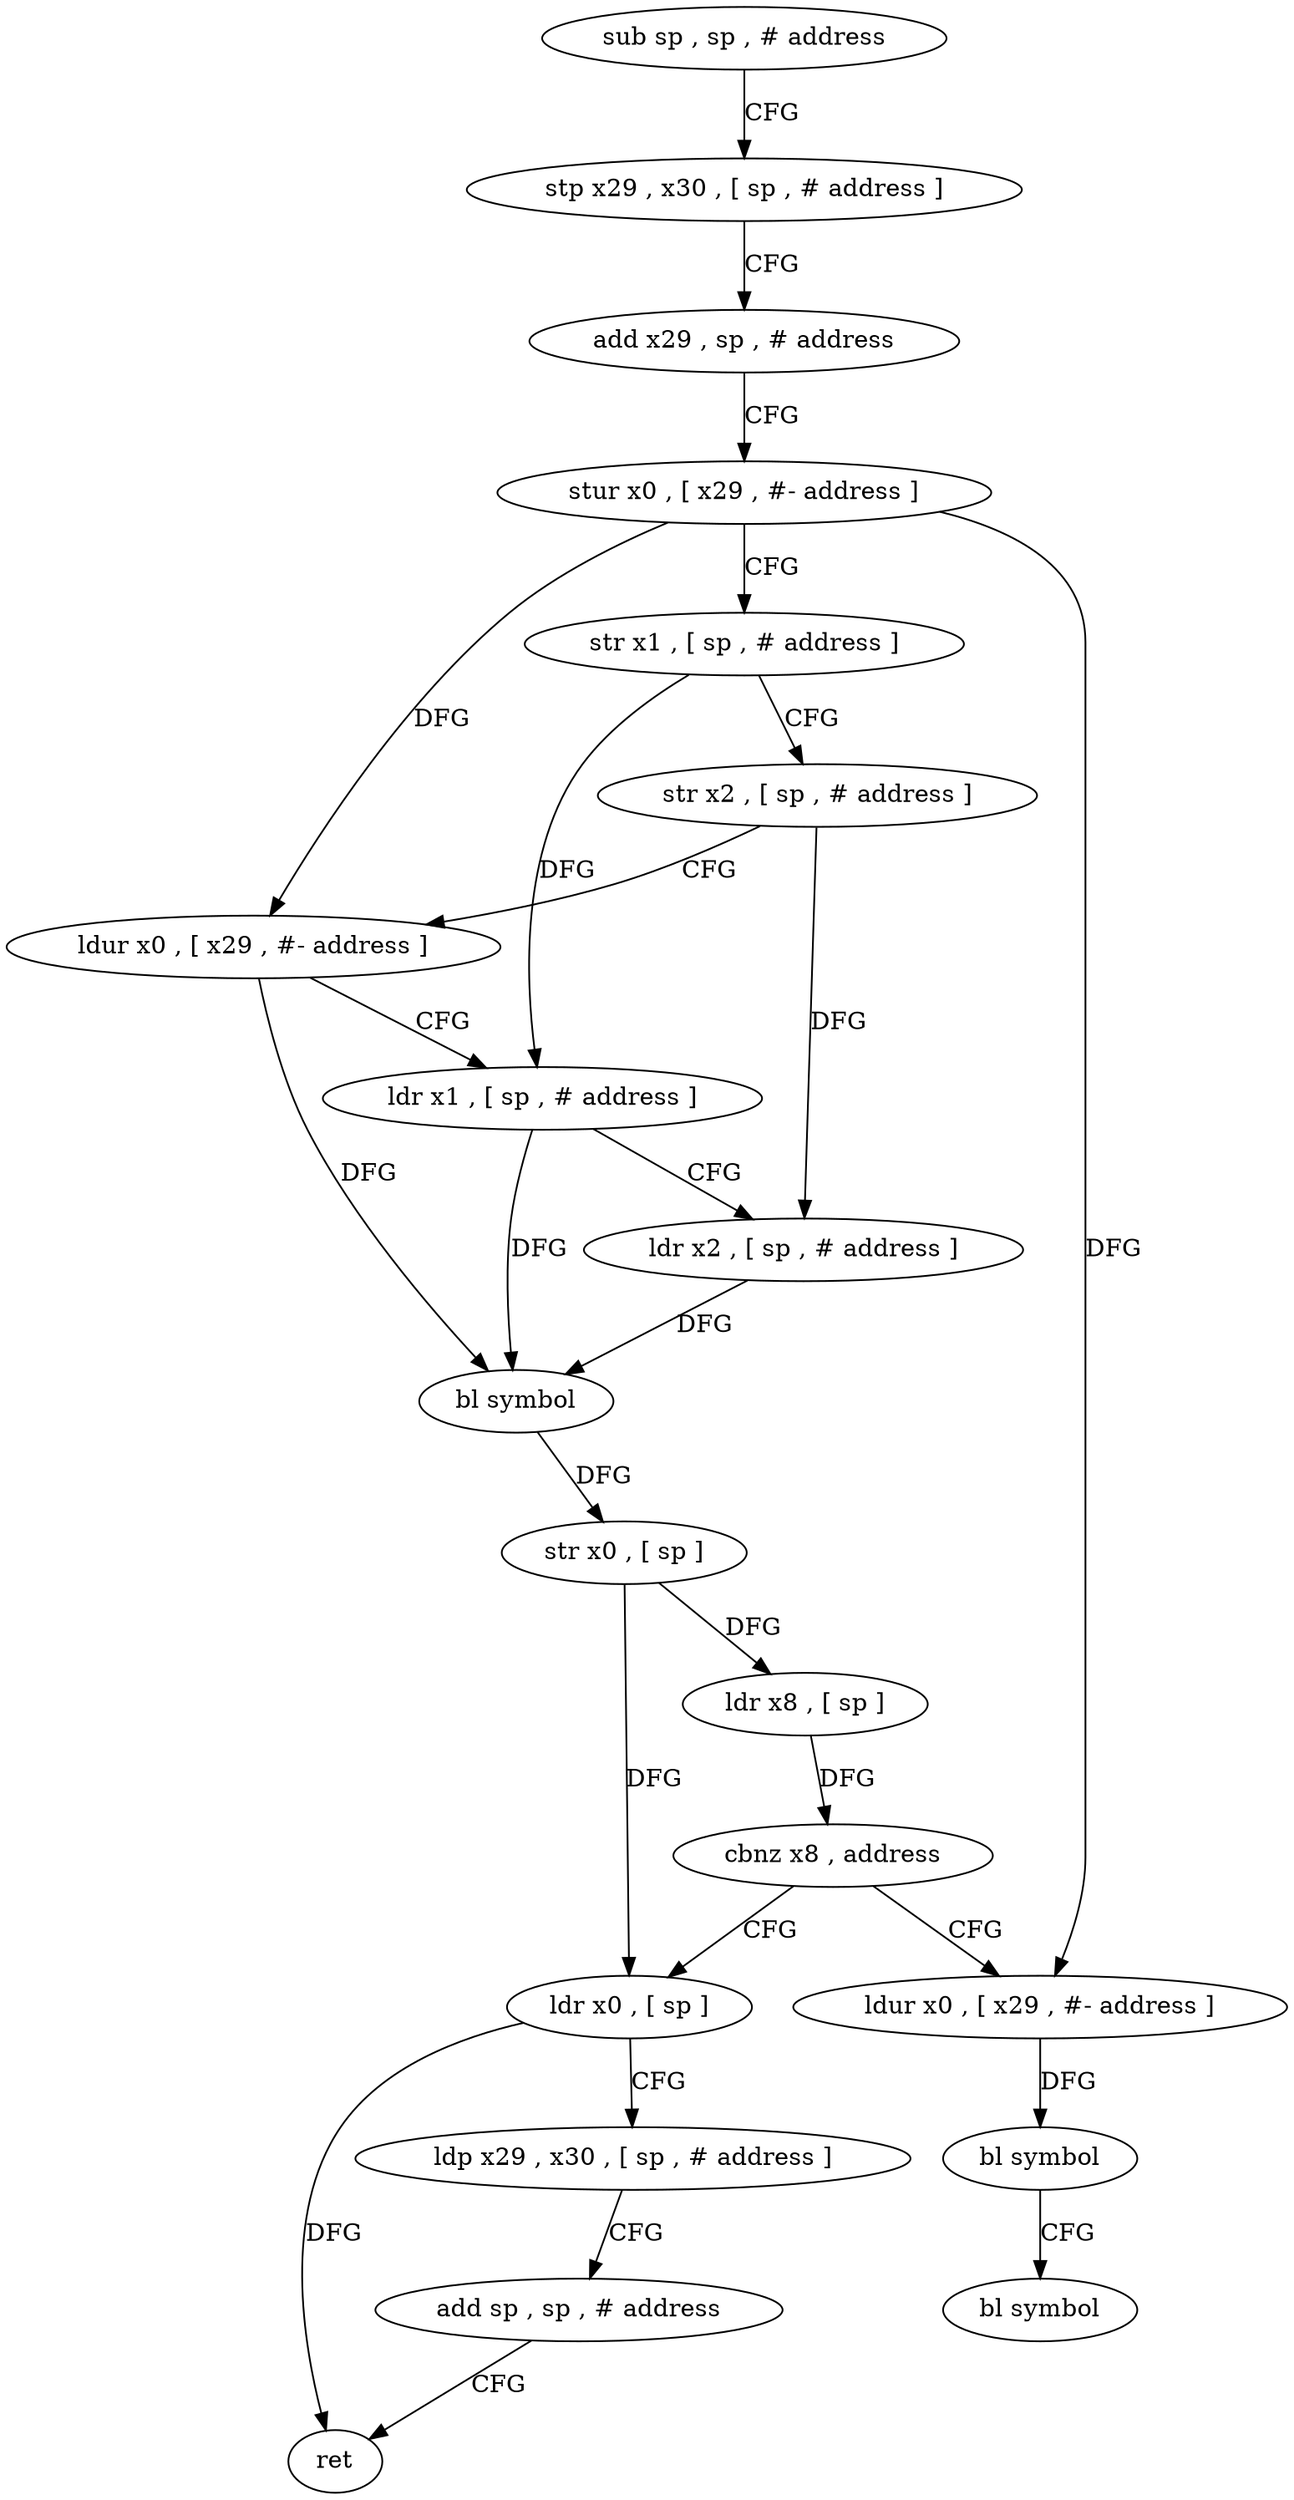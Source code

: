 digraph "func" {
"4297972" [label = "sub sp , sp , # address" ]
"4297976" [label = "stp x29 , x30 , [ sp , # address ]" ]
"4297980" [label = "add x29 , sp , # address" ]
"4297984" [label = "stur x0 , [ x29 , #- address ]" ]
"4297988" [label = "str x1 , [ sp , # address ]" ]
"4297992" [label = "str x2 , [ sp , # address ]" ]
"4297996" [label = "ldur x0 , [ x29 , #- address ]" ]
"4298000" [label = "ldr x1 , [ sp , # address ]" ]
"4298004" [label = "ldr x2 , [ sp , # address ]" ]
"4298008" [label = "bl symbol" ]
"4298012" [label = "str x0 , [ sp ]" ]
"4298016" [label = "ldr x8 , [ sp ]" ]
"4298020" [label = "cbnz x8 , address" ]
"4298036" [label = "ldr x0 , [ sp ]" ]
"4298024" [label = "ldur x0 , [ x29 , #- address ]" ]
"4298040" [label = "ldp x29 , x30 , [ sp , # address ]" ]
"4298044" [label = "add sp , sp , # address" ]
"4298048" [label = "ret" ]
"4298028" [label = "bl symbol" ]
"4298032" [label = "bl symbol" ]
"4297972" -> "4297976" [ label = "CFG" ]
"4297976" -> "4297980" [ label = "CFG" ]
"4297980" -> "4297984" [ label = "CFG" ]
"4297984" -> "4297988" [ label = "CFG" ]
"4297984" -> "4297996" [ label = "DFG" ]
"4297984" -> "4298024" [ label = "DFG" ]
"4297988" -> "4297992" [ label = "CFG" ]
"4297988" -> "4298000" [ label = "DFG" ]
"4297992" -> "4297996" [ label = "CFG" ]
"4297992" -> "4298004" [ label = "DFG" ]
"4297996" -> "4298000" [ label = "CFG" ]
"4297996" -> "4298008" [ label = "DFG" ]
"4298000" -> "4298004" [ label = "CFG" ]
"4298000" -> "4298008" [ label = "DFG" ]
"4298004" -> "4298008" [ label = "DFG" ]
"4298008" -> "4298012" [ label = "DFG" ]
"4298012" -> "4298016" [ label = "DFG" ]
"4298012" -> "4298036" [ label = "DFG" ]
"4298016" -> "4298020" [ label = "DFG" ]
"4298020" -> "4298036" [ label = "CFG" ]
"4298020" -> "4298024" [ label = "CFG" ]
"4298036" -> "4298040" [ label = "CFG" ]
"4298036" -> "4298048" [ label = "DFG" ]
"4298024" -> "4298028" [ label = "DFG" ]
"4298040" -> "4298044" [ label = "CFG" ]
"4298044" -> "4298048" [ label = "CFG" ]
"4298028" -> "4298032" [ label = "CFG" ]
}
